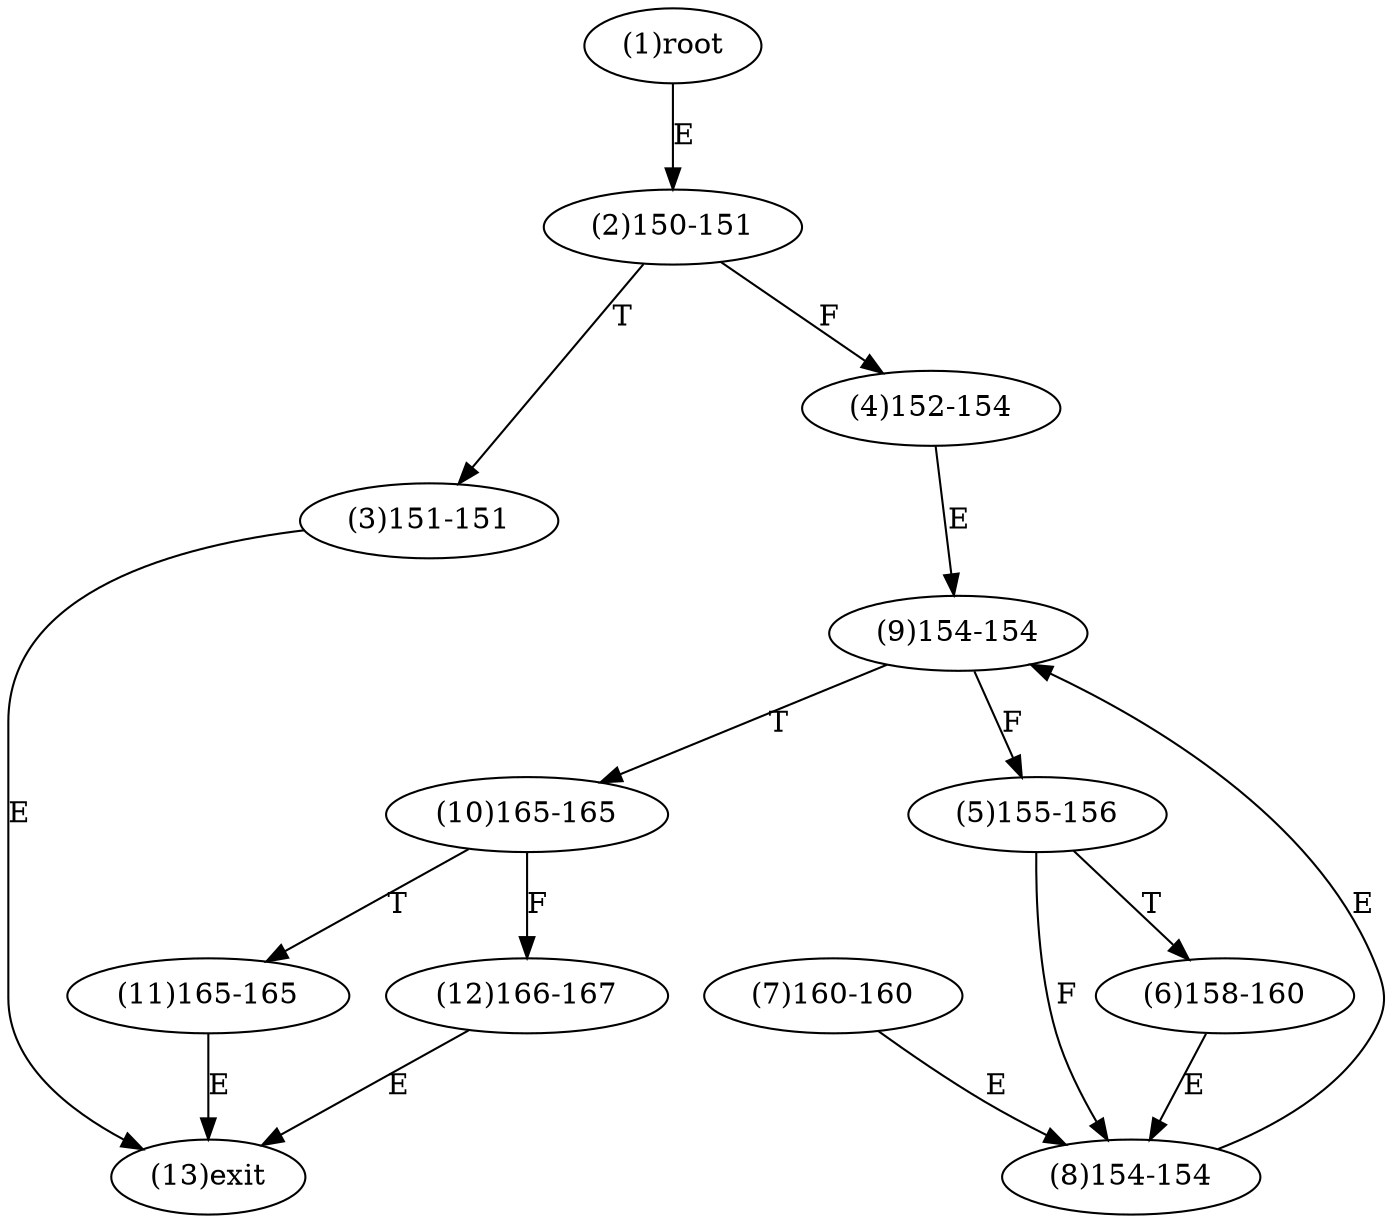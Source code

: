 digraph "" { 
1[ label="(1)root"];
2[ label="(2)150-151"];
3[ label="(3)151-151"];
4[ label="(4)152-154"];
5[ label="(5)155-156"];
6[ label="(6)158-160"];
7[ label="(7)160-160"];
8[ label="(8)154-154"];
9[ label="(9)154-154"];
10[ label="(10)165-165"];
11[ label="(11)165-165"];
12[ label="(12)166-167"];
13[ label="(13)exit"];
1->2[ label="E"];
2->4[ label="F"];
2->3[ label="T"];
3->13[ label="E"];
4->9[ label="E"];
5->8[ label="F"];
5->6[ label="T"];
6->8[ label="E"];
7->8[ label="E"];
8->9[ label="E"];
9->5[ label="F"];
9->10[ label="T"];
10->12[ label="F"];
10->11[ label="T"];
11->13[ label="E"];
12->13[ label="E"];
}
